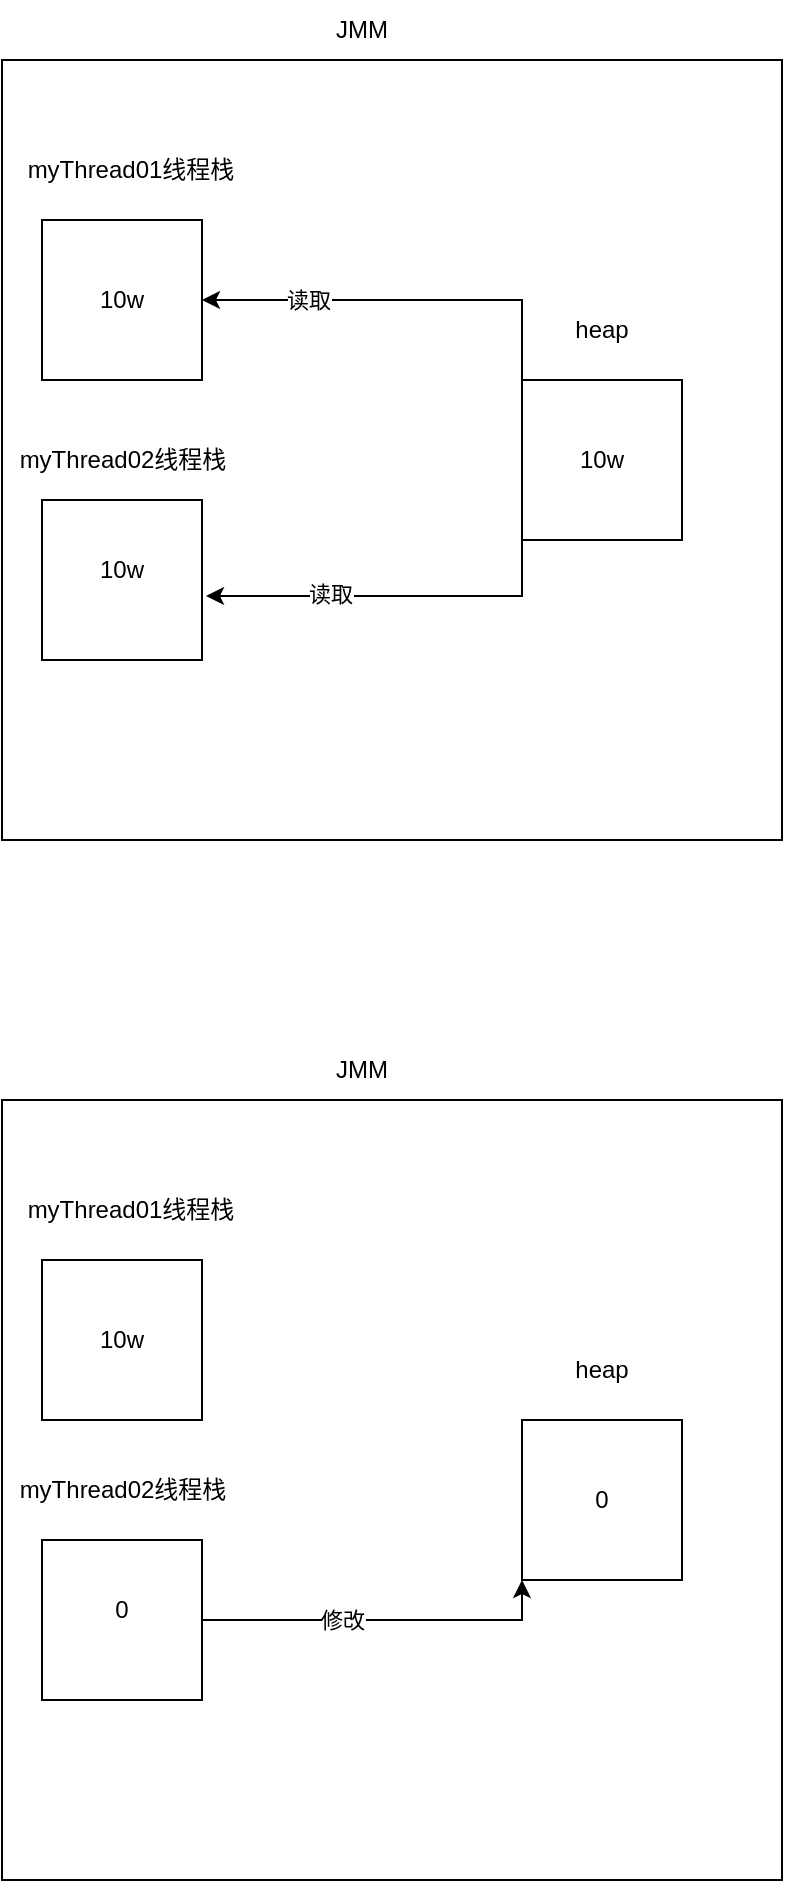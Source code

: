 <mxfile version="21.5.0" type="device">
  <diagram name="第 1 页" id="LSiJ-cARay6OBHS-8aeq">
    <mxGraphModel dx="1098" dy="828" grid="1" gridSize="10" guides="1" tooltips="1" connect="1" arrows="1" fold="1" page="1" pageScale="1" pageWidth="827" pageHeight="1169" math="0" shadow="0">
      <root>
        <mxCell id="0" />
        <mxCell id="1" parent="0" />
        <mxCell id="573Pqc_a_SIAfDSKNx3Z-1" value="" style="whiteSpace=wrap;html=1;aspect=fixed;" vertex="1" parent="1">
          <mxGeometry x="100" y="140" width="390" height="390" as="geometry" />
        </mxCell>
        <mxCell id="573Pqc_a_SIAfDSKNx3Z-2" value="JMM" style="text;html=1;strokeColor=none;fillColor=none;align=center;verticalAlign=middle;whiteSpace=wrap;rounded=0;" vertex="1" parent="1">
          <mxGeometry x="250" y="110" width="60" height="30" as="geometry" />
        </mxCell>
        <mxCell id="573Pqc_a_SIAfDSKNx3Z-3" value="" style="whiteSpace=wrap;html=1;aspect=fixed;" vertex="1" parent="1">
          <mxGeometry x="120" y="220" width="80" height="80" as="geometry" />
        </mxCell>
        <mxCell id="573Pqc_a_SIAfDSKNx3Z-4" value="" style="whiteSpace=wrap;html=1;aspect=fixed;" vertex="1" parent="1">
          <mxGeometry x="120" y="360" width="80" height="80" as="geometry" />
        </mxCell>
        <mxCell id="573Pqc_a_SIAfDSKNx3Z-17" style="edgeStyle=orthogonalEdgeStyle;rounded=0;orthogonalLoop=1;jettySize=auto;html=1;exitX=0;exitY=0;exitDx=0;exitDy=0;entryX=1;entryY=0.5;entryDx=0;entryDy=0;" edge="1" parent="1" source="573Pqc_a_SIAfDSKNx3Z-5" target="573Pqc_a_SIAfDSKNx3Z-3">
          <mxGeometry relative="1" as="geometry" />
        </mxCell>
        <mxCell id="573Pqc_a_SIAfDSKNx3Z-20" value="读取" style="edgeLabel;html=1;align=center;verticalAlign=middle;resizable=0;points=[];" vertex="1" connectable="0" parent="573Pqc_a_SIAfDSKNx3Z-17">
          <mxGeometry x="0.47" relative="1" as="geometry">
            <mxPoint as="offset" />
          </mxGeometry>
        </mxCell>
        <mxCell id="573Pqc_a_SIAfDSKNx3Z-19" style="edgeStyle=orthogonalEdgeStyle;rounded=0;orthogonalLoop=1;jettySize=auto;html=1;exitX=0;exitY=1;exitDx=0;exitDy=0;entryX=1.025;entryY=0.6;entryDx=0;entryDy=0;entryPerimeter=0;" edge="1" parent="1" source="573Pqc_a_SIAfDSKNx3Z-5" target="573Pqc_a_SIAfDSKNx3Z-4">
          <mxGeometry relative="1" as="geometry" />
        </mxCell>
        <mxCell id="573Pqc_a_SIAfDSKNx3Z-21" value="读取" style="edgeLabel;html=1;align=center;verticalAlign=middle;resizable=0;points=[];" vertex="1" connectable="0" parent="573Pqc_a_SIAfDSKNx3Z-19">
          <mxGeometry x="0.333" y="-1" relative="1" as="geometry">
            <mxPoint as="offset" />
          </mxGeometry>
        </mxCell>
        <mxCell id="573Pqc_a_SIAfDSKNx3Z-5" value="" style="whiteSpace=wrap;html=1;aspect=fixed;" vertex="1" parent="1">
          <mxGeometry x="360" y="300" width="80" height="80" as="geometry" />
        </mxCell>
        <mxCell id="573Pqc_a_SIAfDSKNx3Z-6" value="myThread01线程栈" style="text;html=1;strokeColor=none;fillColor=none;align=center;verticalAlign=middle;whiteSpace=wrap;rounded=0;" vertex="1" parent="1">
          <mxGeometry x="109" y="180" width="111" height="30" as="geometry" />
        </mxCell>
        <mxCell id="573Pqc_a_SIAfDSKNx3Z-7" value="heap" style="text;html=1;strokeColor=none;fillColor=none;align=center;verticalAlign=middle;whiteSpace=wrap;rounded=0;" vertex="1" parent="1">
          <mxGeometry x="370" y="260" width="60" height="30" as="geometry" />
        </mxCell>
        <mxCell id="573Pqc_a_SIAfDSKNx3Z-11" value="10w" style="text;html=1;strokeColor=none;fillColor=none;align=center;verticalAlign=middle;whiteSpace=wrap;rounded=0;" vertex="1" parent="1">
          <mxGeometry x="370" y="325" width="60" height="30" as="geometry" />
        </mxCell>
        <mxCell id="573Pqc_a_SIAfDSKNx3Z-12" value="10w" style="text;html=1;strokeColor=none;fillColor=none;align=center;verticalAlign=middle;whiteSpace=wrap;rounded=0;" vertex="1" parent="1">
          <mxGeometry x="130" y="245" width="60" height="30" as="geometry" />
        </mxCell>
        <mxCell id="573Pqc_a_SIAfDSKNx3Z-13" value="10w" style="text;html=1;strokeColor=none;fillColor=none;align=center;verticalAlign=middle;whiteSpace=wrap;rounded=0;" vertex="1" parent="1">
          <mxGeometry x="130" y="380" width="60" height="30" as="geometry" />
        </mxCell>
        <mxCell id="573Pqc_a_SIAfDSKNx3Z-23" value="" style="whiteSpace=wrap;html=1;aspect=fixed;" vertex="1" parent="1">
          <mxGeometry x="100" y="660" width="390" height="390" as="geometry" />
        </mxCell>
        <mxCell id="573Pqc_a_SIAfDSKNx3Z-24" value="JMM" style="text;html=1;strokeColor=none;fillColor=none;align=center;verticalAlign=middle;whiteSpace=wrap;rounded=0;" vertex="1" parent="1">
          <mxGeometry x="250" y="630" width="60" height="30" as="geometry" />
        </mxCell>
        <mxCell id="573Pqc_a_SIAfDSKNx3Z-25" value="" style="whiteSpace=wrap;html=1;aspect=fixed;" vertex="1" parent="1">
          <mxGeometry x="120" y="740" width="80" height="80" as="geometry" />
        </mxCell>
        <mxCell id="573Pqc_a_SIAfDSKNx3Z-38" style="edgeStyle=orthogonalEdgeStyle;rounded=0;orthogonalLoop=1;jettySize=auto;html=1;exitX=1;exitY=0.5;exitDx=0;exitDy=0;entryX=0;entryY=1;entryDx=0;entryDy=0;" edge="1" parent="1" source="573Pqc_a_SIAfDSKNx3Z-26" target="573Pqc_a_SIAfDSKNx3Z-31">
          <mxGeometry relative="1" as="geometry" />
        </mxCell>
        <mxCell id="573Pqc_a_SIAfDSKNx3Z-39" value="修改" style="edgeLabel;html=1;align=center;verticalAlign=middle;resizable=0;points=[];" vertex="1" connectable="0" parent="573Pqc_a_SIAfDSKNx3Z-38">
          <mxGeometry x="-0.222" relative="1" as="geometry">
            <mxPoint as="offset" />
          </mxGeometry>
        </mxCell>
        <mxCell id="573Pqc_a_SIAfDSKNx3Z-26" value="" style="whiteSpace=wrap;html=1;aspect=fixed;" vertex="1" parent="1">
          <mxGeometry x="120" y="880" width="80" height="80" as="geometry" />
        </mxCell>
        <mxCell id="573Pqc_a_SIAfDSKNx3Z-31" value="" style="whiteSpace=wrap;html=1;aspect=fixed;" vertex="1" parent="1">
          <mxGeometry x="360" y="820" width="80" height="80" as="geometry" />
        </mxCell>
        <mxCell id="573Pqc_a_SIAfDSKNx3Z-33" value="heap" style="text;html=1;strokeColor=none;fillColor=none;align=center;verticalAlign=middle;whiteSpace=wrap;rounded=0;" vertex="1" parent="1">
          <mxGeometry x="370" y="780" width="60" height="30" as="geometry" />
        </mxCell>
        <mxCell id="573Pqc_a_SIAfDSKNx3Z-35" value="0" style="text;html=1;strokeColor=none;fillColor=none;align=center;verticalAlign=middle;whiteSpace=wrap;rounded=0;" vertex="1" parent="1">
          <mxGeometry x="370" y="845" width="60" height="30" as="geometry" />
        </mxCell>
        <mxCell id="573Pqc_a_SIAfDSKNx3Z-36" value="10w" style="text;html=1;strokeColor=none;fillColor=none;align=center;verticalAlign=middle;whiteSpace=wrap;rounded=0;" vertex="1" parent="1">
          <mxGeometry x="130" y="765" width="60" height="30" as="geometry" />
        </mxCell>
        <mxCell id="573Pqc_a_SIAfDSKNx3Z-37" value="0" style="text;html=1;strokeColor=none;fillColor=none;align=center;verticalAlign=middle;whiteSpace=wrap;rounded=0;" vertex="1" parent="1">
          <mxGeometry x="130" y="900" width="60" height="30" as="geometry" />
        </mxCell>
        <mxCell id="573Pqc_a_SIAfDSKNx3Z-41" value="myThread02线程栈" style="text;html=1;strokeColor=none;fillColor=none;align=center;verticalAlign=middle;whiteSpace=wrap;rounded=0;" vertex="1" parent="1">
          <mxGeometry x="104.5" y="325" width="111" height="30" as="geometry" />
        </mxCell>
        <mxCell id="573Pqc_a_SIAfDSKNx3Z-42" value="myThread01线程栈" style="text;html=1;strokeColor=none;fillColor=none;align=center;verticalAlign=middle;whiteSpace=wrap;rounded=0;" vertex="1" parent="1">
          <mxGeometry x="109" y="700" width="111" height="30" as="geometry" />
        </mxCell>
        <mxCell id="573Pqc_a_SIAfDSKNx3Z-43" value="myThread02线程栈" style="text;html=1;strokeColor=none;fillColor=none;align=center;verticalAlign=middle;whiteSpace=wrap;rounded=0;" vertex="1" parent="1">
          <mxGeometry x="104.5" y="840" width="111" height="30" as="geometry" />
        </mxCell>
      </root>
    </mxGraphModel>
  </diagram>
</mxfile>
